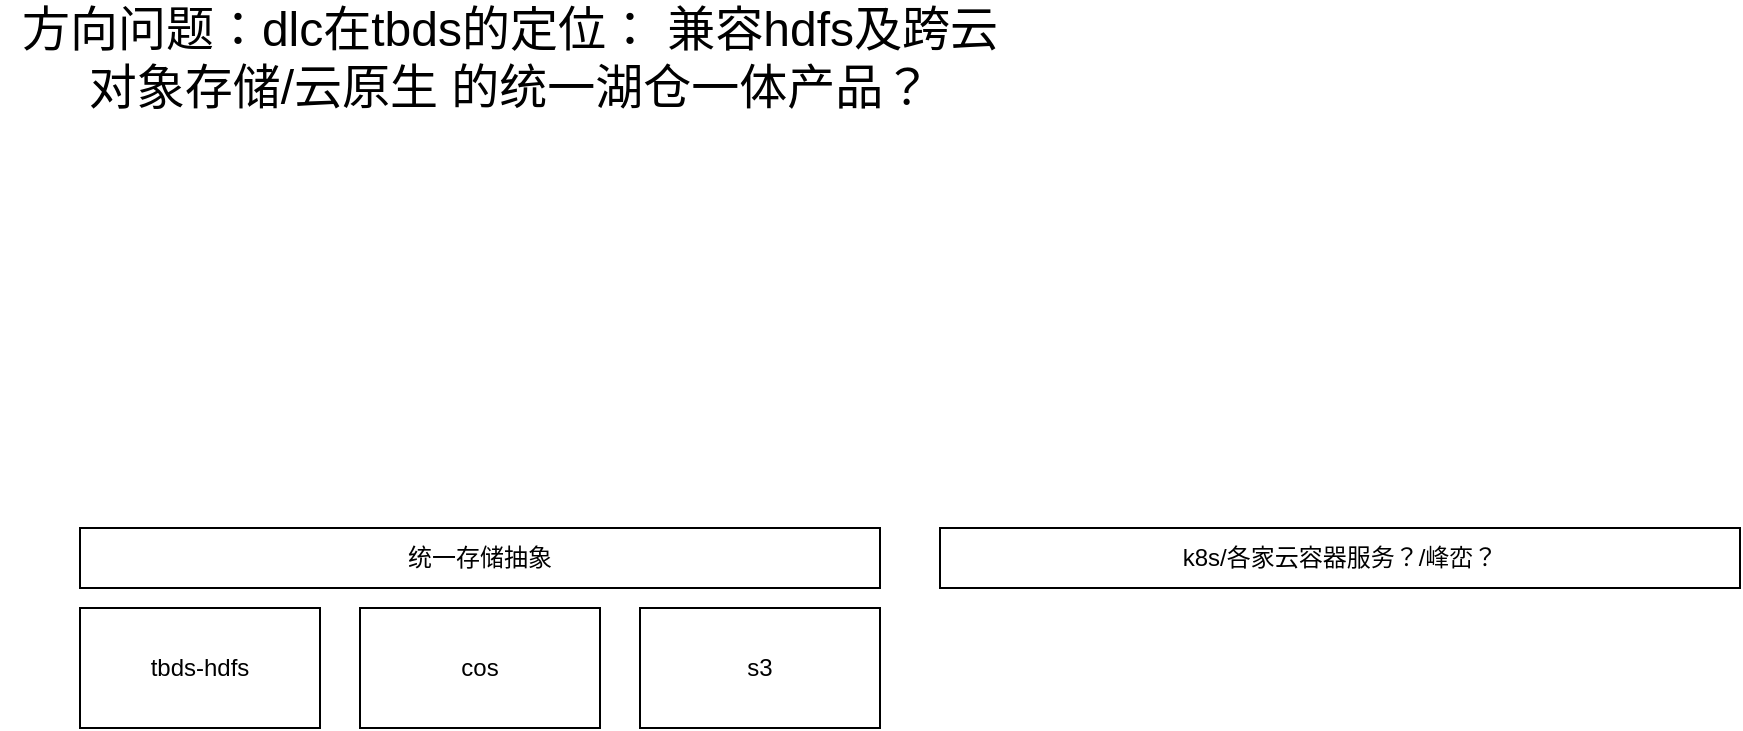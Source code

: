 <mxfile version="20.2.3" type="github">
  <diagram id="dzDGJaT0LqkKtjmnmPE_" name="Page-1">
    <mxGraphModel dx="1298" dy="773" grid="1" gridSize="10" guides="1" tooltips="1" connect="1" arrows="1" fold="1" page="1" pageScale="1" pageWidth="827" pageHeight="1169" math="0" shadow="0">
      <root>
        <mxCell id="0" />
        <mxCell id="1" parent="0" />
        <mxCell id="bD3E9LJAJzrm63IDOAJ8-2" value="方向问题：dlc在tbds的定位： 兼容hdfs及跨云 对象存储/云原生 的统一湖仓一体产品？" style="text;html=1;strokeColor=none;fillColor=none;align=center;verticalAlign=middle;whiteSpace=wrap;rounded=0;fontSize=24;" vertex="1" parent="1">
          <mxGeometry x="40" y="160" width="510" height="30" as="geometry" />
        </mxCell>
        <mxCell id="bD3E9LJAJzrm63IDOAJ8-3" value="tbds-hdfs" style="rounded=0;whiteSpace=wrap;html=1;" vertex="1" parent="1">
          <mxGeometry x="80" y="450" width="120" height="60" as="geometry" />
        </mxCell>
        <mxCell id="bD3E9LJAJzrm63IDOAJ8-4" value="cos" style="rounded=0;whiteSpace=wrap;html=1;" vertex="1" parent="1">
          <mxGeometry x="220" y="450" width="120" height="60" as="geometry" />
        </mxCell>
        <mxCell id="bD3E9LJAJzrm63IDOAJ8-5" value="s3" style="rounded=0;whiteSpace=wrap;html=1;" vertex="1" parent="1">
          <mxGeometry x="360" y="450" width="120" height="60" as="geometry" />
        </mxCell>
        <mxCell id="bD3E9LJAJzrm63IDOAJ8-6" value="统一存储抽象" style="rounded=0;whiteSpace=wrap;html=1;" vertex="1" parent="1">
          <mxGeometry x="80" y="410" width="400" height="30" as="geometry" />
        </mxCell>
        <mxCell id="bD3E9LJAJzrm63IDOAJ8-7" value="k8s/各家云容器服务？/峰峦？" style="rounded=0;whiteSpace=wrap;html=1;" vertex="1" parent="1">
          <mxGeometry x="510" y="410" width="400" height="30" as="geometry" />
        </mxCell>
      </root>
    </mxGraphModel>
  </diagram>
</mxfile>

